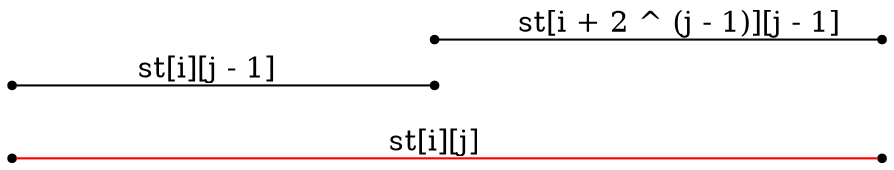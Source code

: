 graph G {
    rankdir=LR;
    
    {
        1 [shape=point label=""]
        2 [shape=point label=""]
        3 [shape=point label=""]
        4 [shape=point label=""]
        5 [shape=point label=""]
        6 [shape=point label=""]
    }

    1 -- 2 [label="st[i][j]", color="red"]
    3 -- 4 [label="         st[i][j - 1]        "]
    5 -- 6 [label="st[i + 2 ^ (j - 1)][j - 1]"] 
    { rank=same; 1, 3 }
    { rank=same; 2, 6 }
    { rank=same; 4, 5 }
}